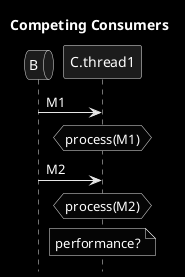 @startuml
title Competing Consumers
hide footbox
skinparam monochrome reverse
queue B
B->C.thread1: M1
hnote over C.thread1: process(M1)
B->C.thread1: M2
hnote over C.thread1: process(M2)
note over C.thread1: performance?
@enduml
